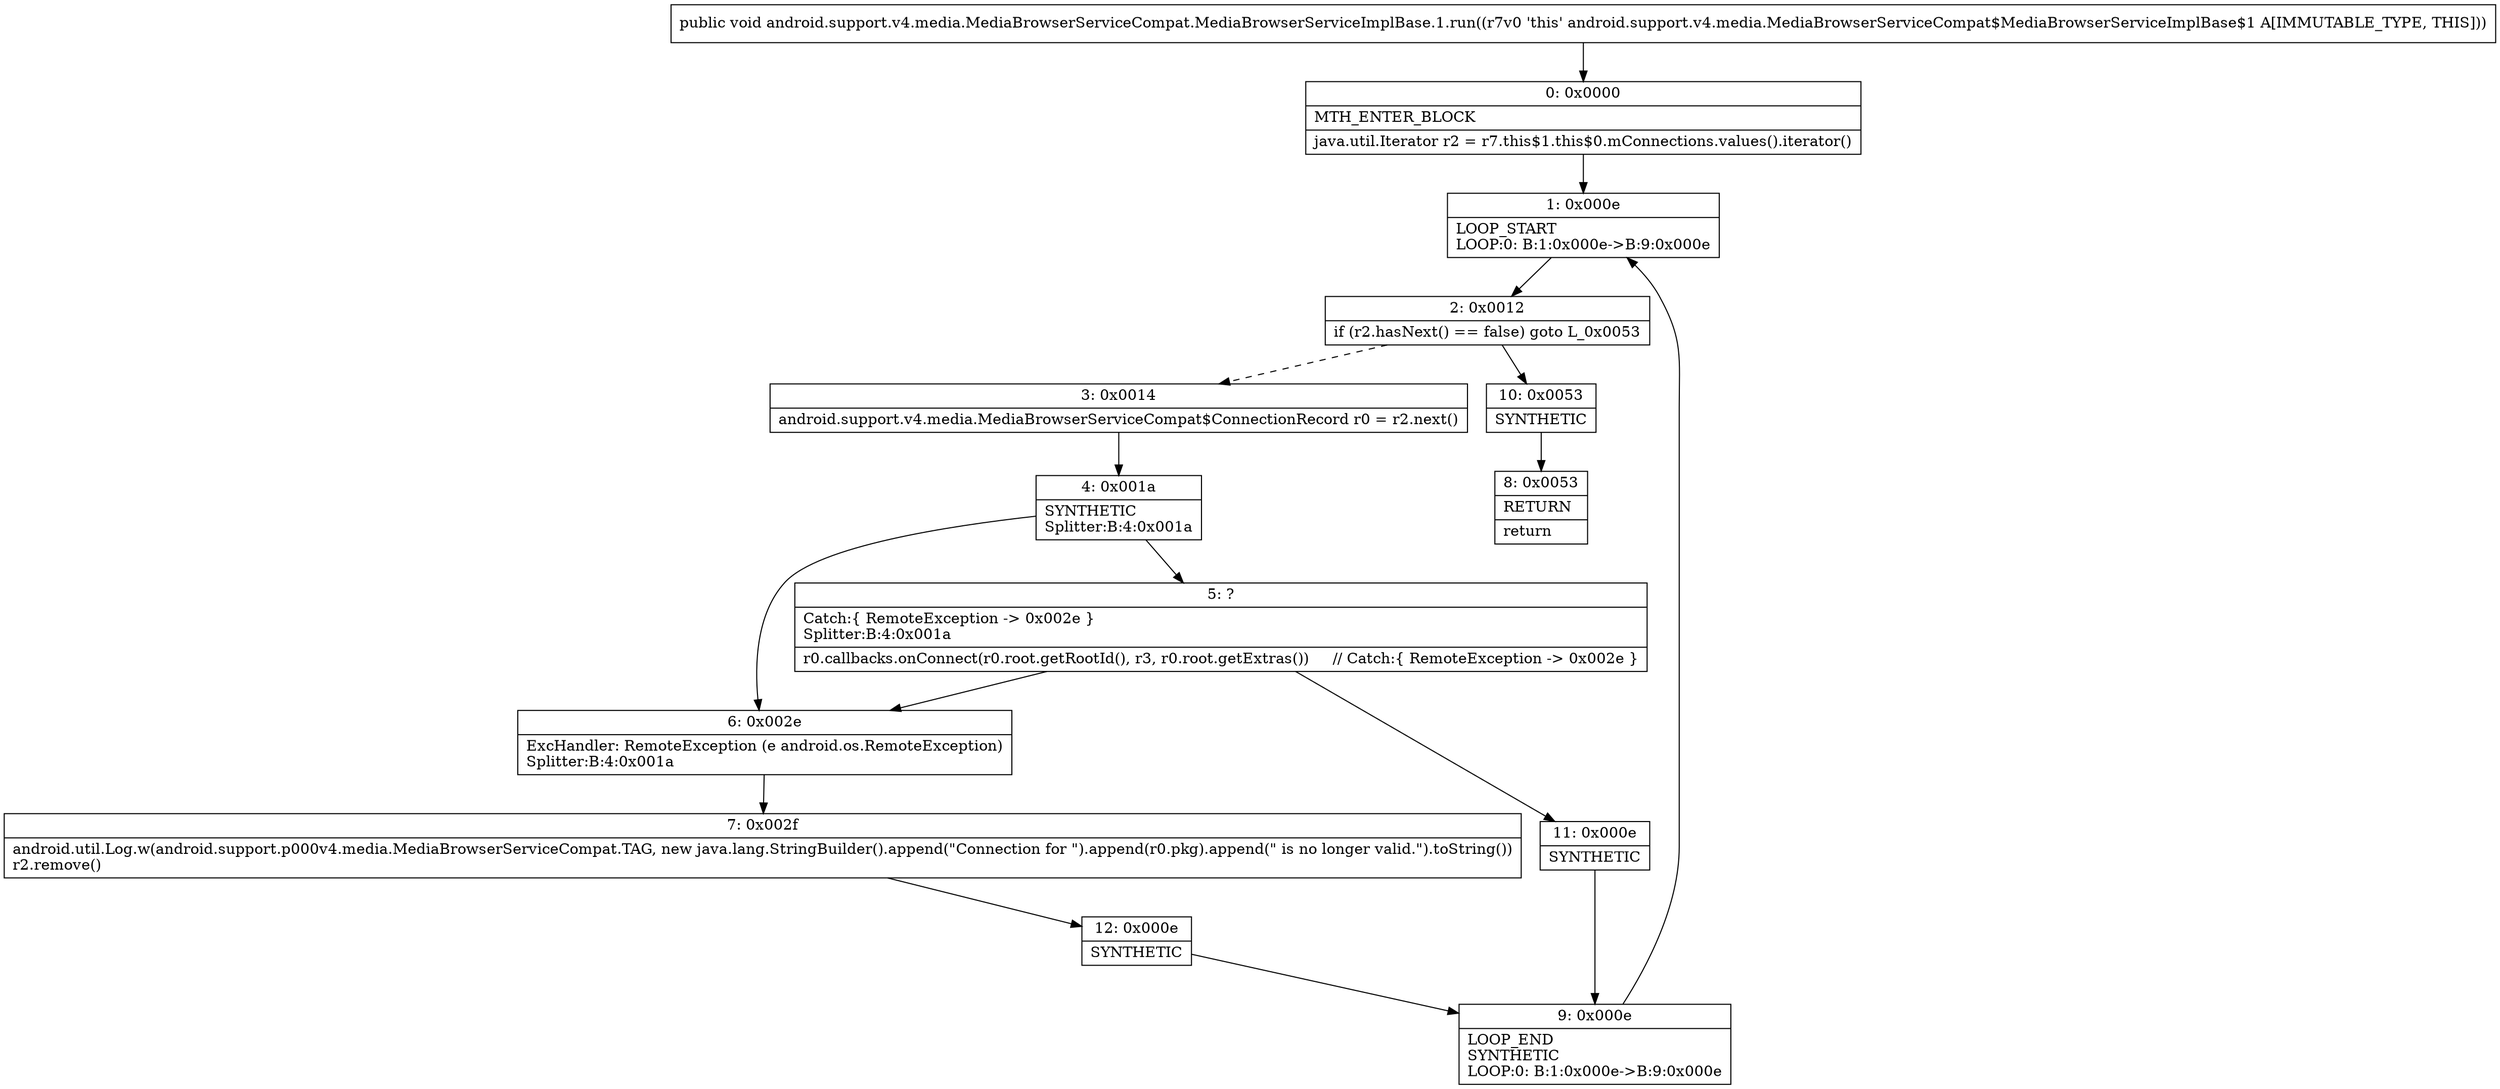 digraph "CFG forandroid.support.v4.media.MediaBrowserServiceCompat.MediaBrowserServiceImplBase.1.run()V" {
Node_0 [shape=record,label="{0\:\ 0x0000|MTH_ENTER_BLOCK\l|java.util.Iterator r2 = r7.this$1.this$0.mConnections.values().iterator()\l}"];
Node_1 [shape=record,label="{1\:\ 0x000e|LOOP_START\lLOOP:0: B:1:0x000e\-\>B:9:0x000e\l}"];
Node_2 [shape=record,label="{2\:\ 0x0012|if (r2.hasNext() == false) goto L_0x0053\l}"];
Node_3 [shape=record,label="{3\:\ 0x0014|android.support.v4.media.MediaBrowserServiceCompat$ConnectionRecord r0 = r2.next()\l}"];
Node_4 [shape=record,label="{4\:\ 0x001a|SYNTHETIC\lSplitter:B:4:0x001a\l}"];
Node_5 [shape=record,label="{5\:\ ?|Catch:\{ RemoteException \-\> 0x002e \}\lSplitter:B:4:0x001a\l|r0.callbacks.onConnect(r0.root.getRootId(), r3, r0.root.getExtras())     \/\/ Catch:\{ RemoteException \-\> 0x002e \}\l}"];
Node_6 [shape=record,label="{6\:\ 0x002e|ExcHandler: RemoteException (e android.os.RemoteException)\lSplitter:B:4:0x001a\l}"];
Node_7 [shape=record,label="{7\:\ 0x002f|android.util.Log.w(android.support.p000v4.media.MediaBrowserServiceCompat.TAG, new java.lang.StringBuilder().append(\"Connection for \").append(r0.pkg).append(\" is no longer valid.\").toString())\lr2.remove()\l}"];
Node_8 [shape=record,label="{8\:\ 0x0053|RETURN\l|return\l}"];
Node_9 [shape=record,label="{9\:\ 0x000e|LOOP_END\lSYNTHETIC\lLOOP:0: B:1:0x000e\-\>B:9:0x000e\l}"];
Node_10 [shape=record,label="{10\:\ 0x0053|SYNTHETIC\l}"];
Node_11 [shape=record,label="{11\:\ 0x000e|SYNTHETIC\l}"];
Node_12 [shape=record,label="{12\:\ 0x000e|SYNTHETIC\l}"];
MethodNode[shape=record,label="{public void android.support.v4.media.MediaBrowserServiceCompat.MediaBrowserServiceImplBase.1.run((r7v0 'this' android.support.v4.media.MediaBrowserServiceCompat$MediaBrowserServiceImplBase$1 A[IMMUTABLE_TYPE, THIS])) }"];
MethodNode -> Node_0;
Node_0 -> Node_1;
Node_1 -> Node_2;
Node_2 -> Node_3[style=dashed];
Node_2 -> Node_10;
Node_3 -> Node_4;
Node_4 -> Node_5;
Node_4 -> Node_6;
Node_5 -> Node_6;
Node_5 -> Node_11;
Node_6 -> Node_7;
Node_7 -> Node_12;
Node_9 -> Node_1;
Node_10 -> Node_8;
Node_11 -> Node_9;
Node_12 -> Node_9;
}


